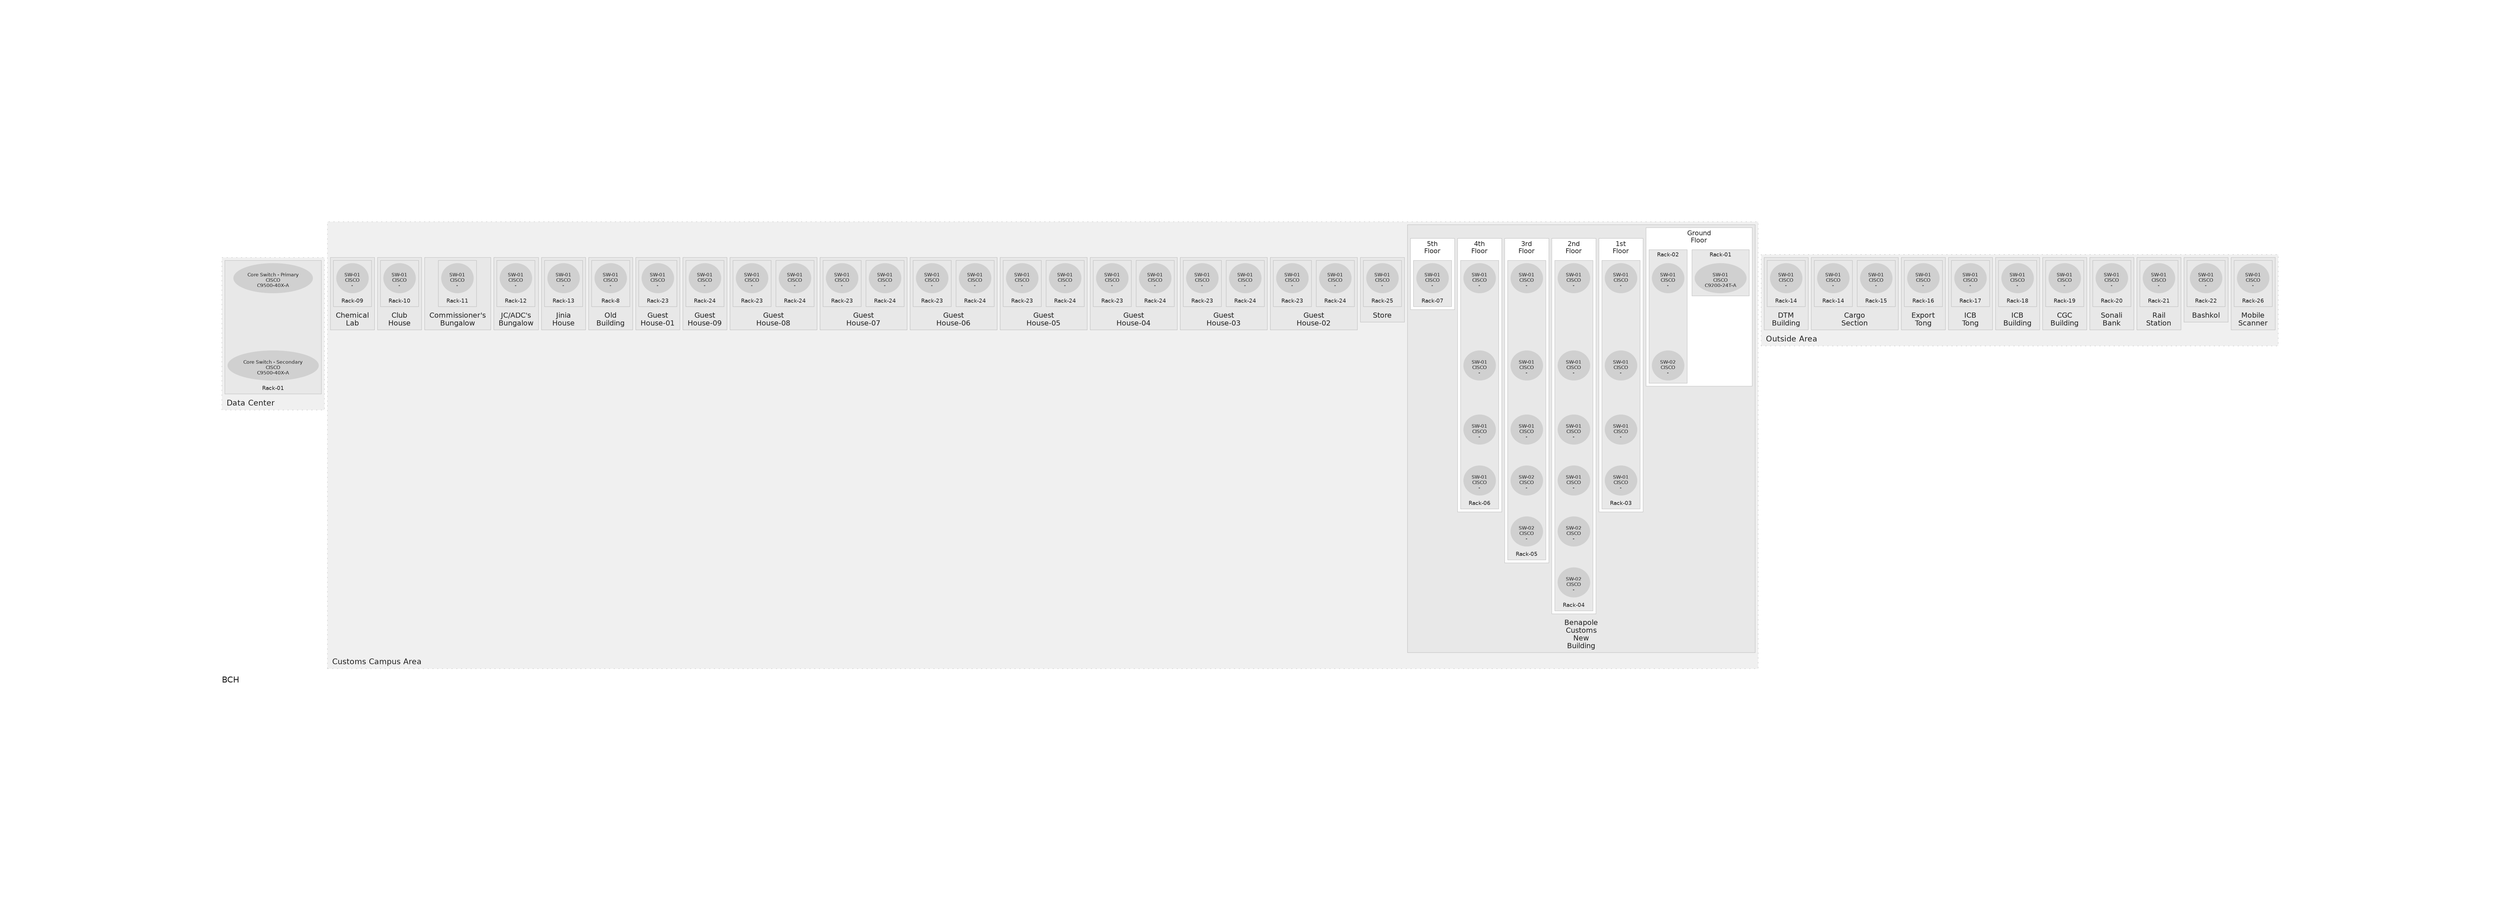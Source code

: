 graph BCH_GOSJPHXZMSMC {
	label="BCH"
	graph [ compound="true"; rankdir="TB"; labelloc="b"; labeljust="l"; penwidth="0.5"; style="solid"; color="#B0B0B0"; bgcolor="#FFFFFF"; margin="5"; fontcolor="#202020"; fontname="Helvetica"; fontsize="14" ]
	node [ labelloc="b"; style="filled"; color="#D0D0D0"; penwidth="0.5"; bgcolor="#E0E0E0"; fontcolor="#202020"; fontname="Helvetica"; fontsize="8"; margin="0.05,0.05" ]
	
	subgraph cluster_DataCenter_EHBQZAXXKJUE {
		graph [ compound="true"; rankdir="TB"; labelloc="b"; labeljust="l"; penwidth="0.5"; style="dotted"; color="#B0B0B0"; bgcolor="#F0F0F0"; margin="5"; fontcolor="#202020"; fontname="Helvetica"; fontsize="13" ]
		label="Data Center"
		
		subgraph cluster_Rack01_IZDLDAMIYDXA {
			label="Rack-01"
			graph [ compound="true"; rankdir="TB"; labelloc="b"; labeljust="c"; penwidth="0.5"; style="solid"; color="#B0B0B0"; bgcolor="#E8E8E8"; margin="5"; fontcolor="#202020"; fontname="Helvetica"; fontsize="9" ]
			
			CSP_KXJVOYCHOAHW [ label="Core Switch - Primary\nCISCO\nC9500-40X-A" ]
			CSS_SDKXMAUVWTWC [ label="Core Switch - Secondary\nCISCO\nC9500-40X-A" ]
			
			CSP_KXJVOYCHOAHW -- CSS_SDKXMAUVWTWC [ style="invis" ]
		}
		
	}
	
	subgraph cluster_CustomsCampusArea_RERKQYMCYBUI {
		graph [ compound="true"; rankdir="TB"; labelloc="b"; labeljust="l"; penwidth="0.5"; style="dotted"; color="#B0B0B0"; bgcolor="#F0F0F0"; margin="5"; fontcolor="#202020"; fontname="Helvetica"; fontsize="13" ]
		label="Customs Campus Area"
		
		subgraph cluster_BenapoleCustomsNewBuilding_NKXELOULJUYE {
			label="Benapole\nCustoms\nNew\nBuilding"
			graph [ compound="true"; rankdir="TB"; labelloc="b"; labeljust="c"; penwidth="0.5"; style="solid"; color="#B0B0B0"; bgcolor="#E8E8E8"; margin="5"; fontcolor="#202020"; fontname="Helvetica"; fontsize="12" ]
			
			subgraph cluster_GroundFloor_FKOJITFCKELL {
				label="Ground\nFloor"
				graph [ compound="true"; rankdir="TB"; labelloc="t"; labeljust="c"; penwidth="0.5"; style="solid"; color="#B0B0B0"; bgcolor="#FFFFFF"; margin="5"; fontcolor="#202020"; fontname="Helvetica"; fontsize="11" ]
				
				subgraph cluster_Rack01_UMTIERBAJVKO {
					label="Rack-01"
					graph [ compound="true"; rankdir="TB"; labelloc="t"; labeljust="c"; penwidth="0.5"; style="solid"; color="#B0B0B0"; bgcolor="#E8E8E8"; margin="5"; fontcolor="#202020"; fontname="Helvetica"; fontsize="9" ]
					
					BCHSW001_PDORLBCGFCGH [ label="SW-01\nCISCO\nC9200-24T-A" ]
					
				}
				
				subgraph cluster_Rack02_DZLGVOLWVUZU {
					label="Rack-02"
					graph [ compound="true"; rankdir="TB"; labelloc="t"; labeljust="c"; penwidth="0.5"; style="solid"; color="#B0B0B0"; bgcolor="#E8E8E8"; margin="5"; fontcolor="#202020"; fontname="Helvetica"; fontsize="9" ]
					
					BCHSW002_LCCMCKKJOLPG [ label="SW-01\nCISCO\n-" ]
					_WHNGRSNMAHJA [ label="SW-02\nCISCO\n-" ]
					
					BCHSW002_LCCMCKKJOLPG -- _WHNGRSNMAHJA [ style="invis" ]
				}

				{ newrank="true"; rank="same"; BCHSW001_PDORLBCGFCGH -- BCHSW002_LCCMCKKJOLPG [ constraint="true"; style="invis"; ] }

			}
			
			subgraph cluster_stFloor_XWXFSREZLIJD {
				label="1st\nFloor"
				graph [ compound="true"; rankdir="TB"; labelloc="t"; labeljust="c"; penwidth="0.5"; style="solid"; color="#B0B0B0"; bgcolor="#FFFFFF"; margin="5"; fontcolor="#202020"; fontname="Helvetica"; fontsize="11" ]
				
				subgraph cluster_Rack03_IGQLIWMMSHVS {
					label="Rack-03"
					graph [ compound="true"; rankdir="TB"; labelloc="b"; labeljust="c"; penwidth="0.5"; style="solid"; color="#B0B0B0"; bgcolor="#E8E8E8"; margin="5"; fontcolor="#202020"; fontname="Helvetica"; fontsize="9" ]
					
					_EJQLHDHJQVIW [ label="SW-01\nCISCO\n-" ]
					_NEJGQAVDFIMM [ label="SW-01\nCISCO\n-" ]
					_SUKEMTLCCTKU [ label="SW-01\nCISCO\n-" ]
					_UEMEKDAVPHCP [ label="SW-01\nCISCO\n-" ]
					
					_EJQLHDHJQVIW -- _NEJGQAVDFIMM [ style="invis" ]
					_NEJGQAVDFIMM -- _SUKEMTLCCTKU [ style="invis" ]
					_SUKEMTLCCTKU -- _UEMEKDAVPHCP [ style="invis" ]
				}
				
			}
			
			subgraph cluster_ndFloor_JIYKUCFTLQAA {
				label="2nd\nFloor"
				graph [ compound="true"; rankdir="TB"; labelloc="t"; labeljust="c"; penwidth="0.5"; style="solid"; color="#B0B0B0"; bgcolor="#FFFFFF"; margin="5"; fontcolor="#202020"; fontname="Helvetica"; fontsize="11" ]
				
				subgraph cluster_Rack04_VRNGJGYYFWVN {
					label="Rack-04"
					graph [ compound="true"; rankdir="TB"; labelloc="b"; labeljust="c"; penwidth="0.5"; style="solid"; color="#B0B0B0"; bgcolor="#E8E8E8"; margin="5"; fontcolor="#202020"; fontname="Helvetica"; fontsize="9" ]
					
					_KIISJROUHAHR [ label="SW-01\nCISCO\n-" ]
					_GCNHAJCSOVIE [ label="SW-01\nCISCO\n-" ]
					_VZJULIJWDTOK [ label="SW-01\nCISCO\n-" ]
					_EKURKXQLHKAI [ label="SW-01\nCISCO\n-" ]
					_GTJPUPWYKEVA [ label="SW-02\nCISCO\n-" ]
					_ICUJJYLVCOHG [ label="SW-02\nCISCO\n-" ]
					
					_KIISJROUHAHR -- _GCNHAJCSOVIE [ style="invis" ]
					_GCNHAJCSOVIE -- _VZJULIJWDTOK [ style="invis" ]
					_VZJULIJWDTOK -- _EKURKXQLHKAI [ style="invis" ]
					_EKURKXQLHKAI -- _GTJPUPWYKEVA [ style="invis" ]
					_GTJPUPWYKEVA -- _ICUJJYLVCOHG [ style="invis" ]
				}
				
			}
			
			subgraph cluster_rdFloor_DJEESMRCCIVC {
				label="3rd\nFloor"
				graph [ compound="true"; rankdir="TB"; labelloc="t"; labeljust="c"; penwidth="0.5"; style="solid"; color="#B0B0B0"; bgcolor="#FFFFFF"; margin="5"; fontcolor="#202020"; fontname="Helvetica"; fontsize="11" ]
				
				subgraph cluster_Rack05_OHYBHHRIRLNR {
					label="Rack-05"
					graph [ compound="true"; rankdir="TB"; labelloc="b"; labeljust="c"; penwidth="0.5"; style="solid"; color="#B0B0B0"; bgcolor="#E8E8E8"; margin="5"; fontcolor="#202020"; fontname="Helvetica"; fontsize="9" ]
					
					_HDAYJLGQHXEC [ label="SW-01\nCISCO\n-" ]
					_DPVBONZAMWCC [ label="SW-01\nCISCO\n-" ]
					_CUMXUPMYMJYA [ label="SW-01\nCISCO\n-" ]
					_DLDAIZJIAWXD [ label="SW-02\nCISCO\n-" ]
					_DGRKUVXAUQQS [ label="SW-02\nCISCO\n-" ]
					
					_HDAYJLGQHXEC -- _DPVBONZAMWCC [ style="invis" ]
					_DPVBONZAMWCC -- _CUMXUPMYMJYA [ style="invis" ]
					_CUMXUPMYMJYA -- _DLDAIZJIAWXD [ style="invis" ]
					_DLDAIZJIAWXD -- _DGRKUVXAUQQS [ style="invis" ]
				}
				
			}
			
			subgraph cluster_thFloor_ZFCGPIQXZFRA {
				label="4th\nFloor"
				graph [ compound="true"; rankdir="TB"; labelloc="t"; labeljust="c"; penwidth="0.5"; style="solid"; color="#B0B0B0"; bgcolor="#FFFFFF"; margin="5"; fontcolor="#202020"; fontname="Helvetica"; fontsize="11" ]
				
				subgraph cluster_Rack06_FVEJZZANONAH {
					label="Rack-06"
					graph [ compound="true"; rankdir="TB"; labelloc="b"; labeljust="c"; penwidth="0.5"; style="solid"; color="#B0B0B0"; bgcolor="#E8E8E8"; margin="5"; fontcolor="#202020"; fontname="Helvetica"; fontsize="9" ]
					
					_UBYCOCEGBAKU [ label="SW-01\nCISCO\n-" ]
					_SYQVDREXYUHP [ label="SW-01\nCISCO\n-" ]
					_PCDNMMNWLRQY [ label="SW-01\nCISCO\n-" ]
					_FZMHXCUJOYMG [ label="SW-01\nCISCO\n-" ]
					
					_UBYCOCEGBAKU -- _SYQVDREXYUHP [ style="invis" ]
					_SYQVDREXYUHP -- _PCDNMMNWLRQY [ style="invis" ]
					_PCDNMMNWLRQY -- _FZMHXCUJOYMG [ style="invis" ]
				}
				
			}
			
			subgraph cluster_thFloor_FDXJYUQZTZXP {
				label="5th\nFloor"
				graph [ compound="true"; rankdir="TB"; labelloc="t"; labeljust="c"; penwidth="0.5"; style="solid"; color="#B0B0B0"; bgcolor="#FFFFFF"; margin="5"; fontcolor="#202020"; fontname="Helvetica"; fontsize="11" ]
				
				subgraph cluster_Rack07_ERIBGJMLGPVQ {
					label="Rack-07"
					graph [ compound="true"; rankdir="TB"; labelloc="b"; labeljust="c"; penwidth="0.5"; style="solid"; color="#B0B0B0"; bgcolor="#E8E8E8"; margin="5"; fontcolor="#202020"; fontname="Helvetica"; fontsize="9" ]
					
					_JQHHJQLLFFPM [ label="SW-01\nCISCO\n-" ]
					
				}
				
			}
			
		}
		
		subgraph cluster_Store_XFNGFFRKDTFV {
			label="Store"
			graph [ compound="true"; rankdir="TB"; labelloc="b"; labeljust="c"; penwidth="0.5"; style="solid"; color="#B0B0B0"; bgcolor="#E8E8E8"; margin="5"; fontcolor="#202020"; fontname="Helvetica"; fontsize="12" ]
			
			subgraph cluster_Rack25_JKCYYJWIQSRX {
				label="Rack-25"
				graph [ compound="true"; rankdir="TB"; labelloc="b"; labeljust="c"; penwidth="0.5"; style="solid"; color="#B0B0B0"; bgcolor="#E8E8E8"; margin="5"; fontcolor="#202020"; fontname="Helvetica"; fontsize="9" ]
				
				_OIMSAGSZKTNV [ label="SW-01\nCISCO\n-" ]
				
			}
			
		}
		
		subgraph cluster_GuestHouse02_EDVKYERCIFQI {
			label="Guest\nHouse-02"
			graph [ compound="true"; rankdir="TB"; labelloc="b"; labeljust="c"; penwidth="0.5"; style="solid"; color="#B0B0B0"; bgcolor="#E8E8E8"; margin="5"; fontcolor="#202020"; fontname="Helvetica"; fontsize="12" ]
			
			subgraph cluster_Rack24_TETIOPYEJETE {
				label="Rack-24"
				graph [ compound="true"; rankdir="TB"; labelloc="b"; labeljust="c"; penwidth="0.5"; style="solid"; color="#B0B0B0"; bgcolor="#E8E8E8"; margin="5"; fontcolor="#202020"; fontname="Helvetica"; fontsize="9" ]
				
				_YFDCTLHGKKBH [ label="SW-01\nCISCO\n-" ]
				
			}
			
			subgraph cluster_Rack23_USTCLZQYDRTU {
				label="Rack-23"
				graph [ compound="true"; rankdir="TB"; labelloc="b"; labeljust="c"; penwidth="0.5"; style="solid"; color="#B0B0B0"; bgcolor="#E8E8E8"; margin="5"; fontcolor="#202020"; fontname="Helvetica"; fontsize="9" ]
				
				_PHIDXEVHXEVH [ label="SW-01\nCISCO\n-" ]
				
			}
			
		}
		
		subgraph cluster_GuestHouse03_KSXGDYCXYBSF {
			label="Guest\nHouse-03"
			graph [ compound="true"; rankdir="TB"; labelloc="b"; labeljust="c"; penwidth="0.5"; style="solid"; color="#B0B0B0"; bgcolor="#E8E8E8"; margin="5"; fontcolor="#202020"; fontname="Helvetica"; fontsize="12" ]
			
			subgraph cluster_Rack24_WCZOEVDEXRAB {
				label="Rack-24"
				graph [ compound="true"; rankdir="TB"; labelloc="b"; labeljust="c"; penwidth="0.5"; style="solid"; color="#B0B0B0"; bgcolor="#E8E8E8"; margin="5"; fontcolor="#202020"; fontname="Helvetica"; fontsize="9" ]
				
				_KIDHSNXKCUAL [ label="SW-01\nCISCO\n-" ]
				
			}
			
			subgraph cluster_Rack23_ALMEAWCIYPEP {
				label="Rack-23"
				graph [ compound="true"; rankdir="TB"; labelloc="b"; labeljust="c"; penwidth="0.5"; style="solid"; color="#B0B0B0"; bgcolor="#E8E8E8"; margin="5"; fontcolor="#202020"; fontname="Helvetica"; fontsize="9" ]
				
				_EJWSYXKKLDAN [ label="SW-01\nCISCO\n-" ]
				
			}
			
		}
		
		subgraph cluster_GuestHouse04_PVEHPCLJVCCL {
			label="Guest\nHouse-04"
			graph [ compound="true"; rankdir="TB"; labelloc="b"; labeljust="c"; penwidth="0.5"; style="solid"; color="#B0B0B0"; bgcolor="#E8E8E8"; margin="5"; fontcolor="#202020"; fontname="Helvetica"; fontsize="12" ]
			
			subgraph cluster_Rack24_MNGDXHCRONJM {
				label="Rack-24"
				graph [ compound="true"; rankdir="TB"; labelloc="b"; labeljust="c"; penwidth="0.5"; style="solid"; color="#B0B0B0"; bgcolor="#E8E8E8"; margin="5"; fontcolor="#202020"; fontname="Helvetica"; fontsize="9" ]
				
				_PDCAFENDWNZZ [ label="SW-01\nCISCO\n-" ]
				
			}
			
			subgraph cluster_Rack23_WRCLVBYUQVPT {
				label="Rack-23"
				graph [ compound="true"; rankdir="TB"; labelloc="b"; labeljust="c"; penwidth="0.5"; style="solid"; color="#B0B0B0"; bgcolor="#E8E8E8"; margin="5"; fontcolor="#202020"; fontname="Helvetica"; fontsize="9" ]
				
				_WZDIMJKHBWEB [ label="SW-01\nCISCO\n-" ]
				
			}
			
		}
		
		subgraph cluster_GuestHouse05_TZIENVIRVBBD {
			label="Guest\nHouse-05"
			graph [ compound="true"; rankdir="TB"; labelloc="b"; labeljust="c"; penwidth="0.5"; style="solid"; color="#B0B0B0"; bgcolor="#E8E8E8"; margin="5"; fontcolor="#202020"; fontname="Helvetica"; fontsize="12" ]
			
			subgraph cluster_Rack24_HUEOZYTXJZSN {
				label="Rack-24"
				graph [ compound="true"; rankdir="TB"; labelloc="b"; labeljust="c"; penwidth="0.5"; style="solid"; color="#B0B0B0"; bgcolor="#E8E8E8"; margin="5"; fontcolor="#202020"; fontname="Helvetica"; fontsize="9" ]
				
				_VRISMXDXSMSS [ label="SW-01\nCISCO\n-" ]
				
			}
			
			subgraph cluster_Rack23_INLMNDTPWGAI {
				label="Rack-23"
				graph [ compound="true"; rankdir="TB"; labelloc="b"; labeljust="c"; penwidth="0.5"; style="solid"; color="#B0B0B0"; bgcolor="#E8E8E8"; margin="5"; fontcolor="#202020"; fontname="Helvetica"; fontsize="9" ]
				
				_PSAINOYUOLGA [ label="SW-01\nCISCO\n-" ]
				
			}
			
		}
		
		subgraph cluster_GuestHouse06_DWJZJDBGSCAN {
			label="Guest\nHouse-06"
			graph [ compound="true"; rankdir="TB"; labelloc="b"; labeljust="c"; penwidth="0.5"; style="solid"; color="#B0B0B0"; bgcolor="#E8E8E8"; margin="5"; fontcolor="#202020"; fontname="Helvetica"; fontsize="12" ]
			
			subgraph cluster_Rack24_IYNOPDZFZJAL {
				label="Rack-24"
				graph [ compound="true"; rankdir="TB"; labelloc="b"; labeljust="c"; penwidth="0.5"; style="solid"; color="#B0B0B0"; bgcolor="#E8E8E8"; margin="5"; fontcolor="#202020"; fontname="Helvetica"; fontsize="9" ]
				
				_MXWOJCJXNEVH [ label="SW-01\nCISCO\n-" ]
				
			}
			
			subgraph cluster_Rack23_JXZEEJNBKWGY {
				label="Rack-23"
				graph [ compound="true"; rankdir="TB"; labelloc="b"; labeljust="c"; penwidth="0.5"; style="solid"; color="#B0B0B0"; bgcolor="#E8E8E8"; margin="5"; fontcolor="#202020"; fontname="Helvetica"; fontsize="9" ]
				
				_XXGRJYFISQFV [ label="SW-01\nCISCO\n-" ]
				
			}
			
		}
		
		subgraph cluster_GuestHouse07_WTAIQNIUIDIQ {
			label="Guest\nHouse-07"
			graph [ compound="true"; rankdir="TB"; labelloc="b"; labeljust="c"; penwidth="0.5"; style="solid"; color="#B0B0B0"; bgcolor="#E8E8E8"; margin="5"; fontcolor="#202020"; fontname="Helvetica"; fontsize="12" ]
			
			subgraph cluster_Rack24_XWBKXZPOPNNS {
				label="Rack-24"
				graph [ compound="true"; rankdir="TB"; labelloc="b"; labeljust="c"; penwidth="0.5"; style="solid"; color="#B0B0B0"; bgcolor="#E8E8E8"; margin="5"; fontcolor="#202020"; fontname="Helvetica"; fontsize="9" ]
				
				_OIPWTVFTQTUX [ label="SW-01\nCISCO\n-" ]
				
			}
			
			subgraph cluster_Rack23_IXKJAELCKICJ {
				label="Rack-23"
				graph [ compound="true"; rankdir="TB"; labelloc="b"; labeljust="c"; penwidth="0.5"; style="solid"; color="#B0B0B0"; bgcolor="#E8E8E8"; margin="5"; fontcolor="#202020"; fontname="Helvetica"; fontsize="9" ]
				
				_TSUGPCOSMHUY [ label="SW-01\nCISCO\n-" ]
				
			}
			
		}
		
		subgraph cluster_GuestHouse08_SRYDNTTITYQE {
			label="Guest\nHouse-08"
			graph [ compound="true"; rankdir="TB"; labelloc="b"; labeljust="c"; penwidth="0.5"; style="solid"; color="#B0B0B0"; bgcolor="#E8E8E8"; margin="5"; fontcolor="#202020"; fontname="Helvetica"; fontsize="12" ]
			
			subgraph cluster_Rack24_BNXLUUXHKXGC {
				label="Rack-24"
				graph [ compound="true"; rankdir="TB"; labelloc="b"; labeljust="c"; penwidth="0.5"; style="solid"; color="#B0B0B0"; bgcolor="#E8E8E8"; margin="5"; fontcolor="#202020"; fontname="Helvetica"; fontsize="9" ]
				
				_YTSWWLETGQSQ [ label="SW-01\nCISCO\n-" ]
				
			}
			
			subgraph cluster_Rack23_WJTESKVOMBDR {
				label="Rack-23"
				graph [ compound="true"; rankdir="TB"; labelloc="b"; labeljust="c"; penwidth="0.5"; style="solid"; color="#B0B0B0"; bgcolor="#E8E8E8"; margin="5"; fontcolor="#202020"; fontname="Helvetica"; fontsize="9" ]
				
				_OWIOMPGOITBT [ label="SW-01\nCISCO\n-" ]
				
			}
			
		}
		
		subgraph cluster_GuestHouse09_DBCHJYJIWUQA {
			label="Guest\nHouse-09"
			graph [ compound="true"; rankdir="TB"; labelloc="b"; labeljust="c"; penwidth="0.5"; style="solid"; color="#B0B0B0"; bgcolor="#E8E8E8"; margin="5"; fontcolor="#202020"; fontname="Helvetica"; fontsize="12" ]
			
			subgraph cluster_Rack24_KZRPTTMTWMND {
				label="Rack-24"
				graph [ compound="true"; rankdir="TB"; labelloc="b"; labeljust="c"; penwidth="0.5"; style="solid"; color="#B0B0B0"; bgcolor="#E8E8E8"; margin="5"; fontcolor="#202020"; fontname="Helvetica"; fontsize="9" ]
				
				_NIBEEXPQWFDU [ label="SW-01\nCISCO\n-" ]
				
			}
			
		}
		
		subgraph cluster_GuestHouse01_XOSPXDRUFYME {
			label="Guest\nHouse-01"
			graph [ compound="true"; rankdir="TB"; labelloc="b"; labeljust="c"; penwidth="0.5"; style="solid"; color="#B0B0B0"; bgcolor="#E8E8E8"; margin="5"; fontcolor="#202020"; fontname="Helvetica"; fontsize="12" ]
			
			subgraph cluster_Rack23_DKWFICAUBSJH {
				label="Rack-23"
				graph [ compound="true"; rankdir="TB"; labelloc="b"; labeljust="c"; penwidth="0.5"; style="solid"; color="#B0B0B0"; bgcolor="#E8E8E8"; margin="5"; fontcolor="#202020"; fontname="Helvetica"; fontsize="9" ]
				
				_RCBIUWXYIZCG [ label="SW-01\nCISCO\n-" ]
				
			}
			
		}
		
		subgraph cluster_OldBuilding_MRSAHAPMLOOD {
			label="Old\nBuilding"
			graph [ compound="true"; rankdir="TB"; labelloc="b"; labeljust="c"; penwidth="0.5"; style="solid"; color="#B0B0B0"; bgcolor="#E8E8E8"; margin="5"; fontcolor="#202020"; fontname="Helvetica"; fontsize="12" ]
			
			subgraph cluster_Rack8_CFGCCEKYQBWD {
				label="Rack-8"
				graph [ compound="true"; rankdir="TB"; labelloc="b"; labeljust="c"; penwidth="0.5"; style="solid"; color="#B0B0B0"; bgcolor="#E8E8E8"; margin="5"; fontcolor="#202020"; fontname="Helvetica"; fontsize="9" ]
				
				_PQYHBVFYQPSX [ label="SW-01\nCISCO\n-" ]
				
			}
			
		}
		
		subgraph cluster_JiniaHouse_SIUZYGTCWCOM {
			label="Jinia\nHouse"
			graph [ compound="true"; rankdir="TB"; labelloc="b"; labeljust="c"; penwidth="0.5"; style="solid"; color="#B0B0B0"; bgcolor="#E8E8E8"; margin="5"; fontcolor="#202020"; fontname="Helvetica"; fontsize="12" ]
			
			subgraph cluster_Rack13_CORXRCJJIORE {
				label="Rack-13"
				graph [ compound="true"; rankdir="TB"; labelloc="b"; labeljust="c"; penwidth="0.5"; style="solid"; color="#B0B0B0"; bgcolor="#E8E8E8"; margin="5"; fontcolor="#202020"; fontname="Helvetica"; fontsize="9" ]
				
				_MXTBAVKUGAGV [ label="SW-01\nCISCO\n-" ]
				
			}
			
		}
		
		subgraph cluster_JCADCsBungalow_HSSUSSMJIHLS {
			label="JC/ADC's\nBungalow"
			graph [ compound="true"; rankdir="TB"; labelloc="b"; labeljust="c"; penwidth="0.5"; style="solid"; color="#B0B0B0"; bgcolor="#E8E8E8"; margin="5"; fontcolor="#202020"; fontname="Helvetica"; fontsize="12" ]
			
			subgraph cluster_Rack12_ECGSRUJKUCDL {
				label="Rack-12"
				graph [ compound="true"; rankdir="TB"; labelloc="b"; labeljust="c"; penwidth="0.5"; style="solid"; color="#B0B0B0"; bgcolor="#E8E8E8"; margin="5"; fontcolor="#202020"; fontname="Helvetica"; fontsize="9" ]
				
				_GGEAOKRUZSMT [ label="SW-01\nCISCO\n-" ]
				
			}
			
		}
		
		subgraph cluster_CommissionersBungalow_VQKWFAYFMCAM {
			label="Commissioner's\nBungalow"
			graph [ compound="true"; rankdir="TB"; labelloc="b"; labeljust="c"; penwidth="0.5"; style="solid"; color="#B0B0B0"; bgcolor="#E8E8E8"; margin="5"; fontcolor="#202020"; fontname="Helvetica"; fontsize="12" ]
			
			subgraph cluster_Rack11_CKZDGEUAFHPU {
				label="Rack-11"
				graph [ compound="true"; rankdir="TB"; labelloc="b"; labeljust="c"; penwidth="0.5"; style="solid"; color="#B0B0B0"; bgcolor="#E8E8E8"; margin="5"; fontcolor="#202020"; fontname="Helvetica"; fontsize="9" ]
				
				_BMRYRDUPITNU [ label="SW-01\nCISCO\n-" ]
				
			}
			
		}
		
		subgraph cluster_ClubHouse_ENFZLHNZBDOD {
			label="Club\nHouse"
			graph [ compound="true"; rankdir="TB"; labelloc="b"; labeljust="c"; penwidth="0.5"; style="solid"; color="#B0B0B0"; bgcolor="#E8E8E8"; margin="5"; fontcolor="#202020"; fontname="Helvetica"; fontsize="12" ]
			
			subgraph cluster_Rack10_VGVVXYBOJPXC {
				label="Rack-10"
				graph [ compound="true"; rankdir="TB"; labelloc="b"; labeljust="c"; penwidth="0.5"; style="solid"; color="#B0B0B0"; bgcolor="#E8E8E8"; margin="5"; fontcolor="#202020"; fontname="Helvetica"; fontsize="9" ]
				
				_ASUCKXGOISHN [ label="SW-01\nCISCO\n-" ]
				
			}
			
		}
		
		subgraph cluster_ChemicalLab_BNSHGQNSWFUF {
			label="Chemical\nLab"
			graph [ compound="true"; rankdir="TB"; labelloc="b"; labeljust="c"; penwidth="0.5"; style="solid"; color="#B0B0B0"; bgcolor="#E8E8E8"; margin="5"; fontcolor="#202020"; fontname="Helvetica"; fontsize="12" ]
			
			subgraph cluster_Rack09_JSKVQUTGVANN {
				label="Rack-09"
				graph [ compound="true"; rankdir="TB"; labelloc="b"; labeljust="c"; penwidth="0.5"; style="solid"; color="#B0B0B0"; bgcolor="#E8E8E8"; margin="5"; fontcolor="#202020"; fontname="Helvetica"; fontsize="9" ]
				
				_KBNOKSRAFYMB [ label="SW-01\nCISCO\n-" ]
				
			}
			
		}
		
	}
	
	subgraph cluster_OutsideArea_JOJWBJENCXSW {
		graph [ compound="true"; rankdir="TB"; labelloc="b"; labeljust="l"; penwidth="0.5"; style="dotted"; color="#B0B0B0"; bgcolor="#F0F0F0"; margin="5"; fontcolor="#202020"; fontname="Helvetica"; fontsize="13" ]
		label="Outside Area"
		
		subgraph cluster_MobileScanner_NLSTHPIGGJGO {
			label="Mobile\nScanner"
			graph [ compound="true"; rankdir="TB"; labelloc="b"; labeljust="c"; penwidth="0.5"; style="solid"; color="#B0B0B0"; bgcolor="#E8E8E8"; margin="5"; fontcolor="#202020"; fontname="Helvetica"; fontsize="12" ]
			
			subgraph cluster_Rack26_WJTOBLTDHJSM {
				label="Rack-26"
				graph [ compound="true"; rankdir="TB"; labelloc="b"; labeljust="c"; penwidth="0.5"; style="solid"; color="#B0B0B0"; bgcolor="#E8E8E8"; margin="5"; fontcolor="#202020"; fontname="Helvetica"; fontsize="9" ]
				
				_QTZTHEWHJKIP [ label="SW-01\nCISCO\n-" ]
				
			}
			
		}
		
		subgraph cluster_Bashkol_SFFVDVFQIETT {
			label="Bashkol"
			graph [ compound="true"; rankdir="TB"; labelloc="b"; labeljust="c"; penwidth="0.5"; style="solid"; color="#B0B0B0"; bgcolor="#E8E8E8"; margin="5"; fontcolor="#202020"; fontname="Helvetica"; fontsize="12" ]
			
			subgraph cluster_Rack22_XXYQKJIXNAVP {
				label="Rack-22"
				graph [ compound="true"; rankdir="TB"; labelloc="b"; labeljust="c"; penwidth="0.5"; style="solid"; color="#B0B0B0"; bgcolor="#E8E8E8"; margin="5"; fontcolor="#202020"; fontname="Helvetica"; fontsize="9" ]
				
				_ZIBDISYOHVMO [ label="SW-01\nCISCO\n-" ]
				
			}
			
		}
		
		subgraph cluster_RailStation_YROCULMNLUNJ {
			label="Rail\nStation"
			graph [ compound="true"; rankdir="TB"; labelloc="b"; labeljust="c"; penwidth="0.5"; style="solid"; color="#B0B0B0"; bgcolor="#E8E8E8"; margin="5"; fontcolor="#202020"; fontname="Helvetica"; fontsize="12" ]
			
			subgraph cluster_Rack21_MYPMLEIQYLIR {
				label="Rack-21"
				graph [ compound="true"; rankdir="TB"; labelloc="b"; labeljust="c"; penwidth="0.5"; style="solid"; color="#B0B0B0"; bgcolor="#E8E8E8"; margin="5"; fontcolor="#202020"; fontname="Helvetica"; fontsize="9" ]
				
				_QRFTHAUNPWPP [ label="SW-01\nCISCO\n-" ]
				
			}
			
		}
		
		subgraph cluster_SonaliBank_QFJRXZTVKXJB {
			label="Sonali\nBank"
			graph [ compound="true"; rankdir="TB"; labelloc="b"; labeljust="c"; penwidth="0.5"; style="solid"; color="#B0B0B0"; bgcolor="#E8E8E8"; margin="5"; fontcolor="#202020"; fontname="Helvetica"; fontsize="12" ]
			
			subgraph cluster_Rack20_ZJUIFHHTXJXV {
				label="Rack-20"
				graph [ compound="true"; rankdir="TB"; labelloc="b"; labeljust="c"; penwidth="0.5"; style="solid"; color="#B0B0B0"; bgcolor="#E8E8E8"; margin="5"; fontcolor="#202020"; fontname="Helvetica"; fontsize="9" ]
				
				_QFOFJODYJTQI [ label="SW-01\nCISCO\n-" ]
				
			}
			
		}
		
		subgraph cluster_CGCBuilding_KPPAGGWUHRWQ {
			label="CGC\nBuilding"
			graph [ compound="true"; rankdir="TB"; labelloc="b"; labeljust="c"; penwidth="0.5"; style="solid"; color="#B0B0B0"; bgcolor="#E8E8E8"; margin="5"; fontcolor="#202020"; fontname="Helvetica"; fontsize="12" ]
			
			subgraph cluster_Rack19_SEIXLNXQQQES {
				label="Rack-19"
				graph [ compound="true"; rankdir="TB"; labelloc="b"; labeljust="c"; penwidth="0.5"; style="solid"; color="#B0B0B0"; bgcolor="#E8E8E8"; margin="5"; fontcolor="#202020"; fontname="Helvetica"; fontsize="9" ]
				
				_VGGTABDACIPD [ label="SW-01\nCISCO\n-" ]
				
			}
			
		}
		
		subgraph cluster_ICBBuilding_HLWPYSTVYQGI {
			label="ICB\nBuilding"
			graph [ compound="true"; rankdir="TB"; labelloc="b"; labeljust="c"; penwidth="0.5"; style="solid"; color="#B0B0B0"; bgcolor="#E8E8E8"; margin="5"; fontcolor="#202020"; fontname="Helvetica"; fontsize="12" ]
			
			subgraph cluster_Rack18_THOWYOIEVNJN {
				label="Rack-18"
				graph [ compound="true"; rankdir="TB"; labelloc="b"; labeljust="c"; penwidth="0.5"; style="solid"; color="#B0B0B0"; bgcolor="#E8E8E8"; margin="5"; fontcolor="#202020"; fontname="Helvetica"; fontsize="9" ]
				
				_OGGDLUIVGISY [ label="SW-01\nCISCO\n-" ]
				
			}
			
		}
		
		subgraph cluster_ICBTong_PATSMUXYRRVL {
			label="ICB\nTong"
			graph [ compound="true"; rankdir="TB"; labelloc="b"; labeljust="c"; penwidth="0.5"; style="solid"; color="#B0B0B0"; bgcolor="#E8E8E8"; margin="5"; fontcolor="#202020"; fontname="Helvetica"; fontsize="12" ]
			
			subgraph cluster_Rack17_ULOMWLNIJSBY {
				label="Rack-17"
				graph [ compound="true"; rankdir="TB"; labelloc="b"; labeljust="c"; penwidth="0.5"; style="solid"; color="#B0B0B0"; bgcolor="#E8E8E8"; margin="5"; fontcolor="#202020"; fontname="Helvetica"; fontsize="9" ]
				
				_YFQYKSAWETIA [ label="SW-01\nCISCO\n-" ]
				
			}
			
		}
		
		subgraph cluster_ExportTong_JJAIALNLPPAE {
			label="Export\nTong"
			graph [ compound="true"; rankdir="TB"; labelloc="b"; labeljust="c"; penwidth="0.5"; style="solid"; color="#B0B0B0"; bgcolor="#E8E8E8"; margin="5"; fontcolor="#202020"; fontname="Helvetica"; fontsize="12" ]
			
			subgraph cluster_Rack16_KIHOJFOCHPHW {
				label="Rack-16"
				graph [ compound="true"; rankdir="TB"; labelloc="b"; labeljust="c"; penwidth="0.5"; style="solid"; color="#B0B0B0"; bgcolor="#E8E8E8"; margin="5"; fontcolor="#202020"; fontname="Helvetica"; fontsize="9" ]
				
				_QGYGNWGMBFCY [ label="SW-01\nCISCO\n-" ]
				
			}
			
		}
		
		subgraph cluster_CargoSection_IXUMQRXHMUSU {
			label="Cargo\nSection"
			graph [ compound="true"; rankdir="TB"; labelloc="b"; labeljust="c"; penwidth="0.5"; style="solid"; color="#B0B0B0"; bgcolor="#E8E8E8"; margin="5"; fontcolor="#202020"; fontname="Helvetica"; fontsize="12" ]
			
			subgraph cluster_Rack15_IESTJEIYMQVS {
				label="Rack-15"
				graph [ compound="true"; rankdir="TB"; labelloc="b"; labeljust="c"; penwidth="0.5"; style="solid"; color="#B0B0B0"; bgcolor="#E8E8E8"; margin="5"; fontcolor="#202020"; fontname="Helvetica"; fontsize="9" ]
				
				_RTNCRMKCPDLL [ label="SW-01\nCISCO\n-" ]
				
			}
			
			subgraph cluster_Rack14_WGXTTEBJQVJX {
				label="Rack-14"
				graph [ compound="true"; rankdir="TB"; labelloc="b"; labeljust="c"; penwidth="0.5"; style="solid"; color="#B0B0B0"; bgcolor="#E8E8E8"; margin="5"; fontcolor="#202020"; fontname="Helvetica"; fontsize="9" ]
				
				_ROBJREAYIPYA [ label="SW-01\nCISCO\n-" ]
				
			}
			
		}
		
		subgraph cluster_DTMBuilding_YMTYBVCSMGZB {
			label="DTM\nBuilding"
			graph [ compound="true"; rankdir="TB"; labelloc="b"; labeljust="c"; penwidth="0.5"; style="solid"; color="#B0B0B0"; bgcolor="#E8E8E8"; margin="5"; fontcolor="#202020"; fontname="Helvetica"; fontsize="12" ]
			
			subgraph cluster_Rack14_CYFEUNPOONYY {
				label="Rack-14"
				graph [ compound="true"; rankdir="TB"; labelloc="b"; labeljust="c"; penwidth="0.5"; style="solid"; color="#B0B0B0"; bgcolor="#E8E8E8"; margin="5"; fontcolor="#202020"; fontname="Helvetica"; fontsize="9" ]
				
				_IRTJAVACKRJK [ label="SW-01\nCISCO\n-" ]
				
			}
			
		}
		
	}
	
}
